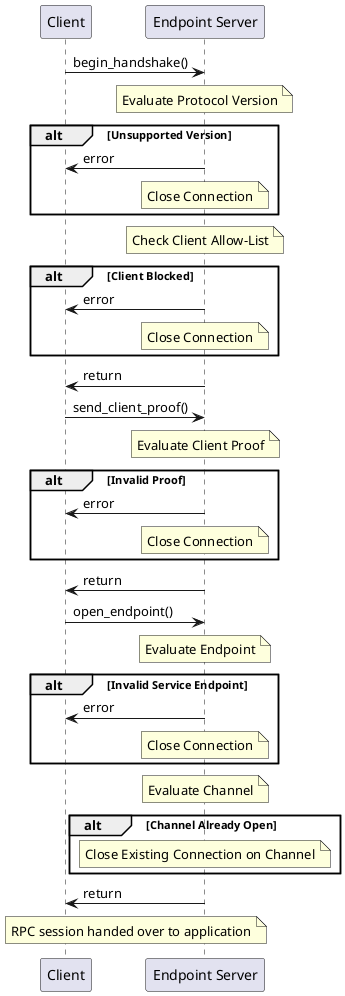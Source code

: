 @startuml
participant Client
participant "Endpoint Server" as Server

Client->Server: begin_handshake()

    note over Server: Evaluate Protocol Version

    alt Unsupported Version
        Client<-Server: error
        note over Server: Close Connection
    end

    note over Server: Check Client Allow-List

    alt Client Blocked
        Client<-Server: error
        note over Server: Close Connection
    end

Client<-Server: return

Client->Server: send_client_proof()

    note over Server: Evaluate Client Proof

    alt Invalid Proof
        Client<-Server: error
        note over Server: Close Connection
    end

Server->Client: return

Client->Server: open_endpoint()
    note over Server: Evaluate Endpoint

    alt Invalid Service Endpoint
        Client<-Server: error
        note over Server: Close Connection
    end

    note over Server: Evaluate Channel

    alt Channel Already Open
        note over Server: Close Existing Connection on Channel
    end

    Client<-Server: return

note over Client,Server: RPC session handed over to application

@enduml